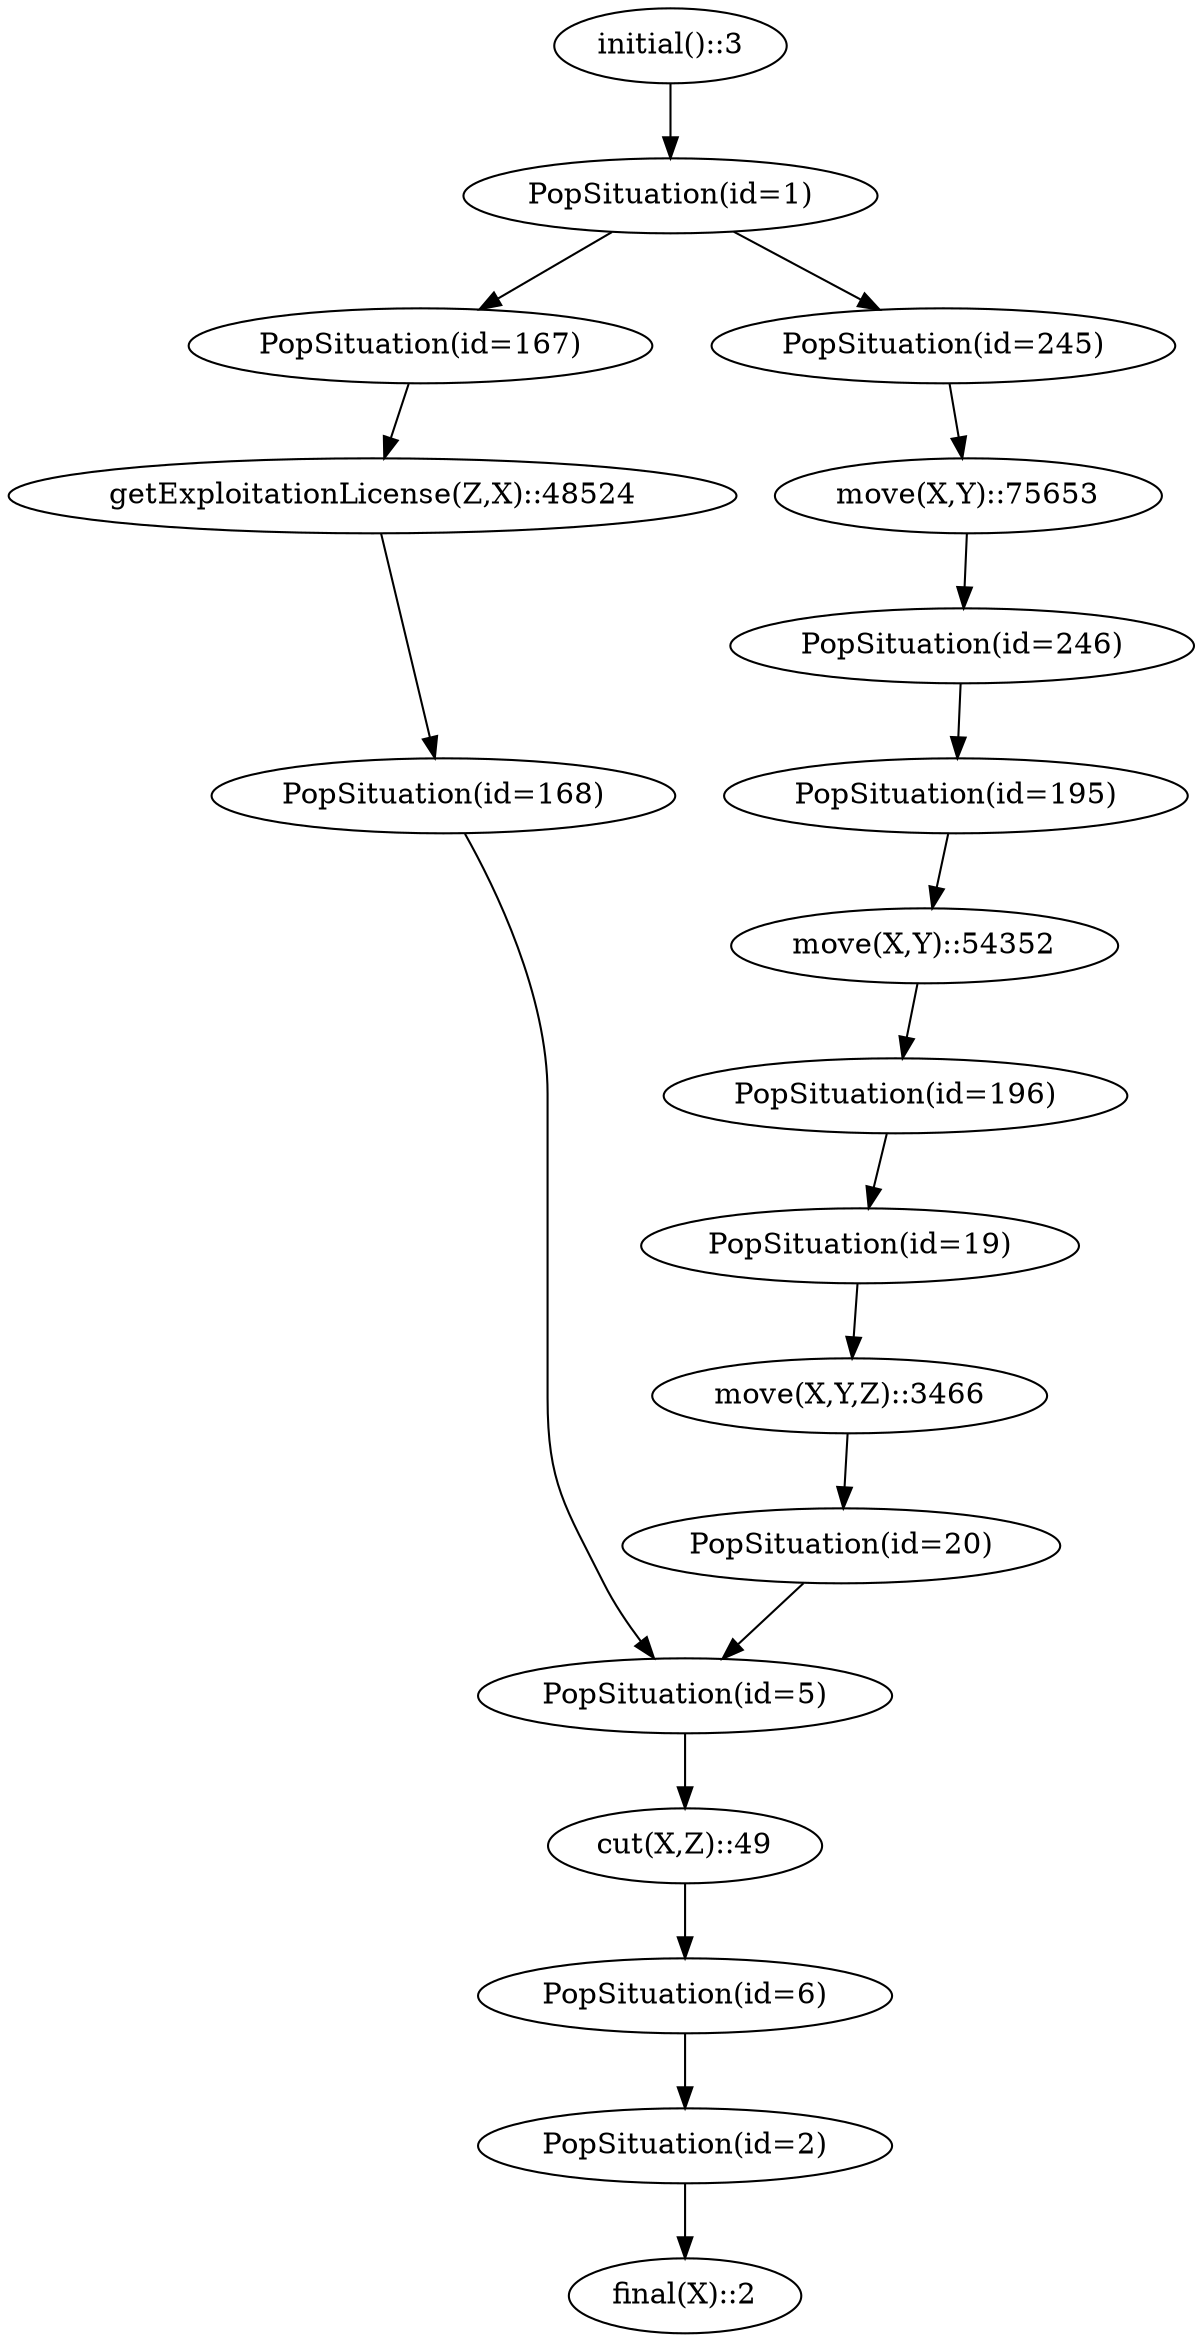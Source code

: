 digraph G {
  "initial()::3" -> "PopSituation(id=1)";
  "PopSituation(id=1)" -> "PopSituation(id=167)";
  "PopSituation(id=1)" -> "PopSituation(id=245)";
  "PopSituation(id=2)" -> "final(X)::2";
  "PopSituation(id=5)" -> "cut(X,Z)::49";
  "cut(X,Z)::49" -> "PopSituation(id=6)";
  "PopSituation(id=6)" -> "PopSituation(id=2)";
  "PopSituation(id=19)" -> "move(X,Y,Z)::3466";
  "move(X,Y,Z)::3466" -> "PopSituation(id=20)";
  "PopSituation(id=20)" -> "PopSituation(id=5)";
  "PopSituation(id=167)" -> "getExploitationLicense(Z,X)::48524";
  "getExploitationLicense(Z,X)::48524" -> "PopSituation(id=168)";
  "PopSituation(id=168)" -> "PopSituation(id=5)";
  "PopSituation(id=195)" -> "move(X,Y)::54352";
  "move(X,Y)::54352" -> "PopSituation(id=196)";
  "PopSituation(id=196)" -> "PopSituation(id=19)";
  "PopSituation(id=245)" -> "move(X,Y)::75653";
  "move(X,Y)::75653" -> "PopSituation(id=246)";
  "PopSituation(id=246)" -> "PopSituation(id=195)";
}
